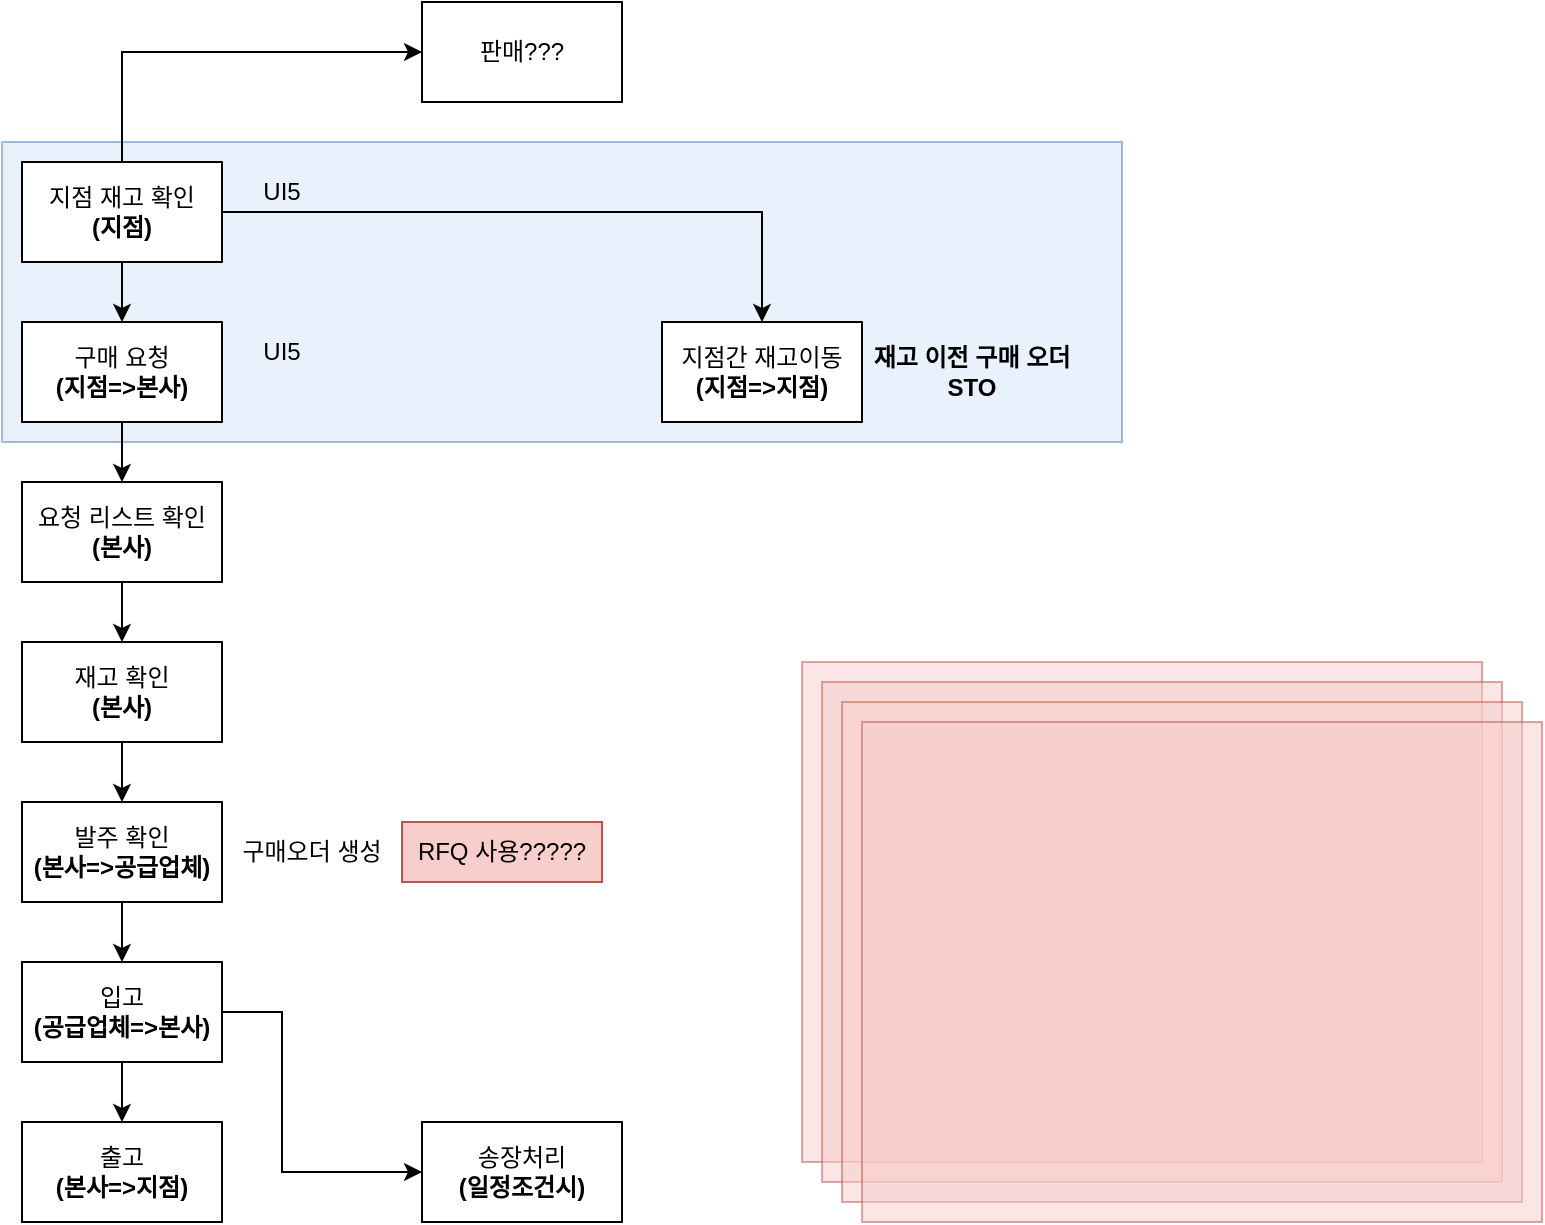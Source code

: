 <mxfile version="16.4.7" type="github"><diagram id="YthpjJIEUT-WVK6eMA2h" name="Page-1"><mxGraphModel dx="1422" dy="762" grid="1" gridSize="10" guides="1" tooltips="1" connect="1" arrows="1" fold="1" page="1" pageScale="1" pageWidth="827" pageHeight="1169" math="0" shadow="0"><root><mxCell id="0"/><mxCell id="1" parent="0"/><mxCell id="64AezN46yXgsowX9vfdy-31" value="" style="text;html=1;strokeColor=#6c8ebf;fillColor=#dae8fc;align=center;verticalAlign=middle;whiteSpace=wrap;rounded=0;opacity=60;" vertex="1" parent="1"><mxGeometry x="30" y="110" width="560" height="150" as="geometry"/></mxCell><mxCell id="64AezN46yXgsowX9vfdy-56" value="" style="text;html=1;strokeColor=#b85450;fillColor=#f8cecc;align=center;verticalAlign=middle;whiteSpace=wrap;rounded=0;opacity=50;" vertex="1" parent="1"><mxGeometry x="430" y="370" width="340" height="250" as="geometry"/></mxCell><mxCell id="64AezN46yXgsowX9vfdy-57" value="" style="text;html=1;strokeColor=#b85450;fillColor=#f8cecc;align=center;verticalAlign=middle;whiteSpace=wrap;rounded=0;opacity=50;" vertex="1" parent="1"><mxGeometry x="440" y="380" width="340" height="250" as="geometry"/></mxCell><mxCell id="64AezN46yXgsowX9vfdy-58" value="" style="text;html=1;strokeColor=#b85450;fillColor=#f8cecc;align=center;verticalAlign=middle;whiteSpace=wrap;rounded=0;opacity=50;" vertex="1" parent="1"><mxGeometry x="450" y="390" width="340" height="250" as="geometry"/></mxCell><mxCell id="64AezN46yXgsowX9vfdy-59" value="" style="text;html=1;strokeColor=#b85450;fillColor=#f8cecc;align=center;verticalAlign=middle;whiteSpace=wrap;rounded=0;opacity=50;" vertex="1" parent="1"><mxGeometry x="460" y="400" width="340" height="250" as="geometry"/></mxCell><mxCell id="64AezN46yXgsowX9vfdy-60" value="구매 요청&lt;br&gt;&lt;b&gt;(지점=&amp;gt;본사)&lt;/b&gt;" style="rounded=0;whiteSpace=wrap;html=1;" vertex="1" parent="1"><mxGeometry x="40" y="200" width="100" height="50" as="geometry"/></mxCell><mxCell id="64AezN46yXgsowX9vfdy-61" value="요청 리스트 확인&lt;br&gt;&lt;b&gt;(본사)&lt;/b&gt;" style="rounded=0;whiteSpace=wrap;html=1;" vertex="1" parent="1"><mxGeometry x="40" y="280" width="100" height="50" as="geometry"/></mxCell><mxCell id="64AezN46yXgsowX9vfdy-62" value="재고 확인&lt;br&gt;&lt;b&gt;(본사)&lt;/b&gt;" style="rounded=0;whiteSpace=wrap;html=1;" vertex="1" parent="1"><mxGeometry x="40" y="360" width="100" height="50" as="geometry"/></mxCell><mxCell id="64AezN46yXgsowX9vfdy-63" value="" style="endArrow=classic;html=1;rounded=0;exitX=0.5;exitY=1;exitDx=0;exitDy=0;entryX=0.5;entryY=0;entryDx=0;entryDy=0;" edge="1" parent="1" source="64AezN46yXgsowX9vfdy-60" target="64AezN46yXgsowX9vfdy-61"><mxGeometry width="50" height="50" relative="1" as="geometry"><mxPoint x="400" y="420" as="sourcePoint"/><mxPoint x="450" y="370" as="targetPoint"/></mxGeometry></mxCell><mxCell id="64AezN46yXgsowX9vfdy-64" value="" style="endArrow=classic;html=1;rounded=0;exitX=0.5;exitY=1;exitDx=0;exitDy=0;entryX=0.5;entryY=0;entryDx=0;entryDy=0;" edge="1" parent="1" source="64AezN46yXgsowX9vfdy-61" target="64AezN46yXgsowX9vfdy-62"><mxGeometry width="50" height="50" relative="1" as="geometry"><mxPoint x="100" y="260" as="sourcePoint"/><mxPoint x="100" y="290" as="targetPoint"/><Array as="points"/></mxGeometry></mxCell><mxCell id="64AezN46yXgsowX9vfdy-65" value="발주 확인&lt;br&gt;&lt;b&gt;(본사=&amp;gt;공급업체)&lt;/b&gt;" style="rounded=0;whiteSpace=wrap;html=1;" vertex="1" parent="1"><mxGeometry x="40" y="440" width="100" height="50" as="geometry"/></mxCell><mxCell id="64AezN46yXgsowX9vfdy-66" value="" style="endArrow=classic;html=1;rounded=0;exitX=0.5;exitY=1;exitDx=0;exitDy=0;entryX=0.5;entryY=0;entryDx=0;entryDy=0;" edge="1" parent="1" target="64AezN46yXgsowX9vfdy-65"><mxGeometry width="50" height="50" relative="1" as="geometry"><mxPoint x="90" y="410" as="sourcePoint"/><mxPoint x="100" y="370" as="targetPoint"/><Array as="points"/></mxGeometry></mxCell><mxCell id="64AezN46yXgsowX9vfdy-67" value="입고&lt;br&gt;&lt;b&gt;(공급업체=&amp;gt;본사)&lt;/b&gt;" style="rounded=0;whiteSpace=wrap;html=1;" vertex="1" parent="1"><mxGeometry x="40" y="520" width="100" height="50" as="geometry"/></mxCell><mxCell id="64AezN46yXgsowX9vfdy-68" value="" style="endArrow=classic;html=1;rounded=0;exitX=0.5;exitY=1;exitDx=0;exitDy=0;entryX=0.5;entryY=0;entryDx=0;entryDy=0;" edge="1" parent="1" target="64AezN46yXgsowX9vfdy-67"><mxGeometry width="50" height="50" relative="1" as="geometry"><mxPoint x="90" y="490" as="sourcePoint"/><mxPoint x="100" y="450" as="targetPoint"/><Array as="points"/></mxGeometry></mxCell><mxCell id="64AezN46yXgsowX9vfdy-69" value="구매오더 생성" style="text;html=1;strokeColor=none;fillColor=none;align=center;verticalAlign=middle;whiteSpace=wrap;rounded=0;" vertex="1" parent="1"><mxGeometry x="140" y="440" width="90" height="50" as="geometry"/></mxCell><mxCell id="64AezN46yXgsowX9vfdy-70" value="RFQ 사용?????" style="text;html=1;strokeColor=#b85450;fillColor=#f8cecc;align=center;verticalAlign=middle;whiteSpace=wrap;rounded=0;" vertex="1" parent="1"><mxGeometry x="230" y="450" width="100" height="30" as="geometry"/></mxCell><mxCell id="64AezN46yXgsowX9vfdy-71" value="출고&lt;br&gt;&lt;b&gt;(본사=&amp;gt;지점)&lt;/b&gt;" style="rounded=0;whiteSpace=wrap;html=1;" vertex="1" parent="1"><mxGeometry x="40" y="600" width="100" height="50" as="geometry"/></mxCell><mxCell id="64AezN46yXgsowX9vfdy-72" value="" style="endArrow=classic;html=1;rounded=0;exitX=0.5;exitY=1;exitDx=0;exitDy=0;entryX=0.5;entryY=0;entryDx=0;entryDy=0;" edge="1" parent="1" target="64AezN46yXgsowX9vfdy-71"><mxGeometry width="50" height="50" relative="1" as="geometry"><mxPoint x="90" y="570" as="sourcePoint"/><mxPoint x="100" y="530" as="targetPoint"/><Array as="points"/></mxGeometry></mxCell><mxCell id="64AezN46yXgsowX9vfdy-73" value="지점 재고 확인&lt;br&gt;&lt;b&gt;(지점)&lt;/b&gt;" style="rounded=0;whiteSpace=wrap;html=1;" vertex="1" parent="1"><mxGeometry x="40" y="120" width="100" height="50" as="geometry"/></mxCell><mxCell id="64AezN46yXgsowX9vfdy-74" value="" style="endArrow=classic;html=1;rounded=0;exitX=0.5;exitY=1;exitDx=0;exitDy=0;entryX=0.5;entryY=0;entryDx=0;entryDy=0;" edge="1" parent="1" source="64AezN46yXgsowX9vfdy-73"><mxGeometry width="50" height="50" relative="1" as="geometry"><mxPoint x="400" y="340" as="sourcePoint"/><mxPoint x="90" y="200" as="targetPoint"/></mxGeometry></mxCell><mxCell id="64AezN46yXgsowX9vfdy-75" value="지점간 재고이동&lt;br&gt;&lt;b&gt;(지점=&amp;gt;지점)&lt;/b&gt;" style="rounded=0;whiteSpace=wrap;html=1;" vertex="1" parent="1"><mxGeometry x="360" y="200" width="100" height="50" as="geometry"/></mxCell><mxCell id="64AezN46yXgsowX9vfdy-76" value="" style="endArrow=classic;html=1;rounded=0;exitX=1;exitY=0.5;exitDx=0;exitDy=0;entryX=0.5;entryY=0;entryDx=0;entryDy=0;" edge="1" parent="1" source="64AezN46yXgsowX9vfdy-73" target="64AezN46yXgsowX9vfdy-75"><mxGeometry width="50" height="50" relative="1" as="geometry"><mxPoint x="230" y="170" as="sourcePoint"/><mxPoint x="230" y="200" as="targetPoint"/><Array as="points"><mxPoint x="410" y="145"/></Array></mxGeometry></mxCell><mxCell id="64AezN46yXgsowX9vfdy-77" value="송장처리&lt;br&gt;&lt;b&gt;(일정조건시)&lt;/b&gt;" style="rounded=0;whiteSpace=wrap;html=1;" vertex="1" parent="1"><mxGeometry x="240" y="600" width="100" height="50" as="geometry"/></mxCell><mxCell id="64AezN46yXgsowX9vfdy-78" value="" style="endArrow=classic;html=1;rounded=0;exitX=1;exitY=0.5;exitDx=0;exitDy=0;entryX=0;entryY=0.5;entryDx=0;entryDy=0;" edge="1" parent="1" source="64AezN46yXgsowX9vfdy-67" target="64AezN46yXgsowX9vfdy-77"><mxGeometry width="50" height="50" relative="1" as="geometry"><mxPoint x="290" y="490" as="sourcePoint"/><mxPoint x="240" y="710" as="targetPoint"/><Array as="points"><mxPoint x="170" y="545"/><mxPoint x="170" y="625"/></Array></mxGeometry></mxCell><mxCell id="64AezN46yXgsowX9vfdy-79" value="" style="endArrow=classic;html=1;rounded=0;exitX=0.5;exitY=0;exitDx=0;exitDy=0;entryX=0;entryY=0.5;entryDx=0;entryDy=0;" edge="1" parent="1" source="64AezN46yXgsowX9vfdy-73" target="64AezN46yXgsowX9vfdy-80"><mxGeometry width="50" height="50" relative="1" as="geometry"><mxPoint x="400" y="340" as="sourcePoint"/><mxPoint x="240" y="40" as="targetPoint"/><Array as="points"><mxPoint x="90" y="65"/></Array></mxGeometry></mxCell><mxCell id="64AezN46yXgsowX9vfdy-80" value="판매???" style="rounded=0;whiteSpace=wrap;html=1;" vertex="1" parent="1"><mxGeometry x="240" y="40" width="100" height="50" as="geometry"/></mxCell><mxCell id="64AezN46yXgsowX9vfdy-81" value="&lt;b&gt;재고 이전 구매 오더&lt;br&gt;STO&lt;/b&gt;" style="text;html=1;strokeColor=none;fillColor=none;align=center;verticalAlign=middle;whiteSpace=wrap;rounded=0;" vertex="1" parent="1"><mxGeometry x="460" y="200" width="110" height="50" as="geometry"/></mxCell><mxCell id="64AezN46yXgsowX9vfdy-82" value="UI5" style="text;html=1;strokeColor=none;fillColor=none;align=center;verticalAlign=middle;whiteSpace=wrap;rounded=0;" vertex="1" parent="1"><mxGeometry x="140" y="120" width="60" height="30" as="geometry"/></mxCell><mxCell id="64AezN46yXgsowX9vfdy-83" value="UI5" style="text;html=1;strokeColor=none;fillColor=none;align=center;verticalAlign=middle;whiteSpace=wrap;rounded=0;" vertex="1" parent="1"><mxGeometry x="140" y="200" width="60" height="30" as="geometry"/></mxCell></root></mxGraphModel></diagram></mxfile>